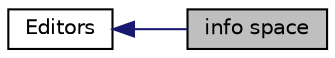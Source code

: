 digraph structs
{
  edge [fontname="Helvetica",fontsize="10",labelfontname="Helvetica",labelfontsize="10"];
  node [fontname="Helvetica",fontsize="10",shape=record];
  rankdir=LR;
  Node0 [label="info space",height=0.2,width=0.4,color="black", fillcolor="grey75", style="filled" fontcolor="black"];
  Node1 [label="Editors",height=0.2,width=0.4,color="black", fillcolor="white", style="filled",URL="$d5/d20/group__editors.html"];
  Node1->Node0 [shape=plaintext, color="midnightblue", dir="back", style="solid"];
}
